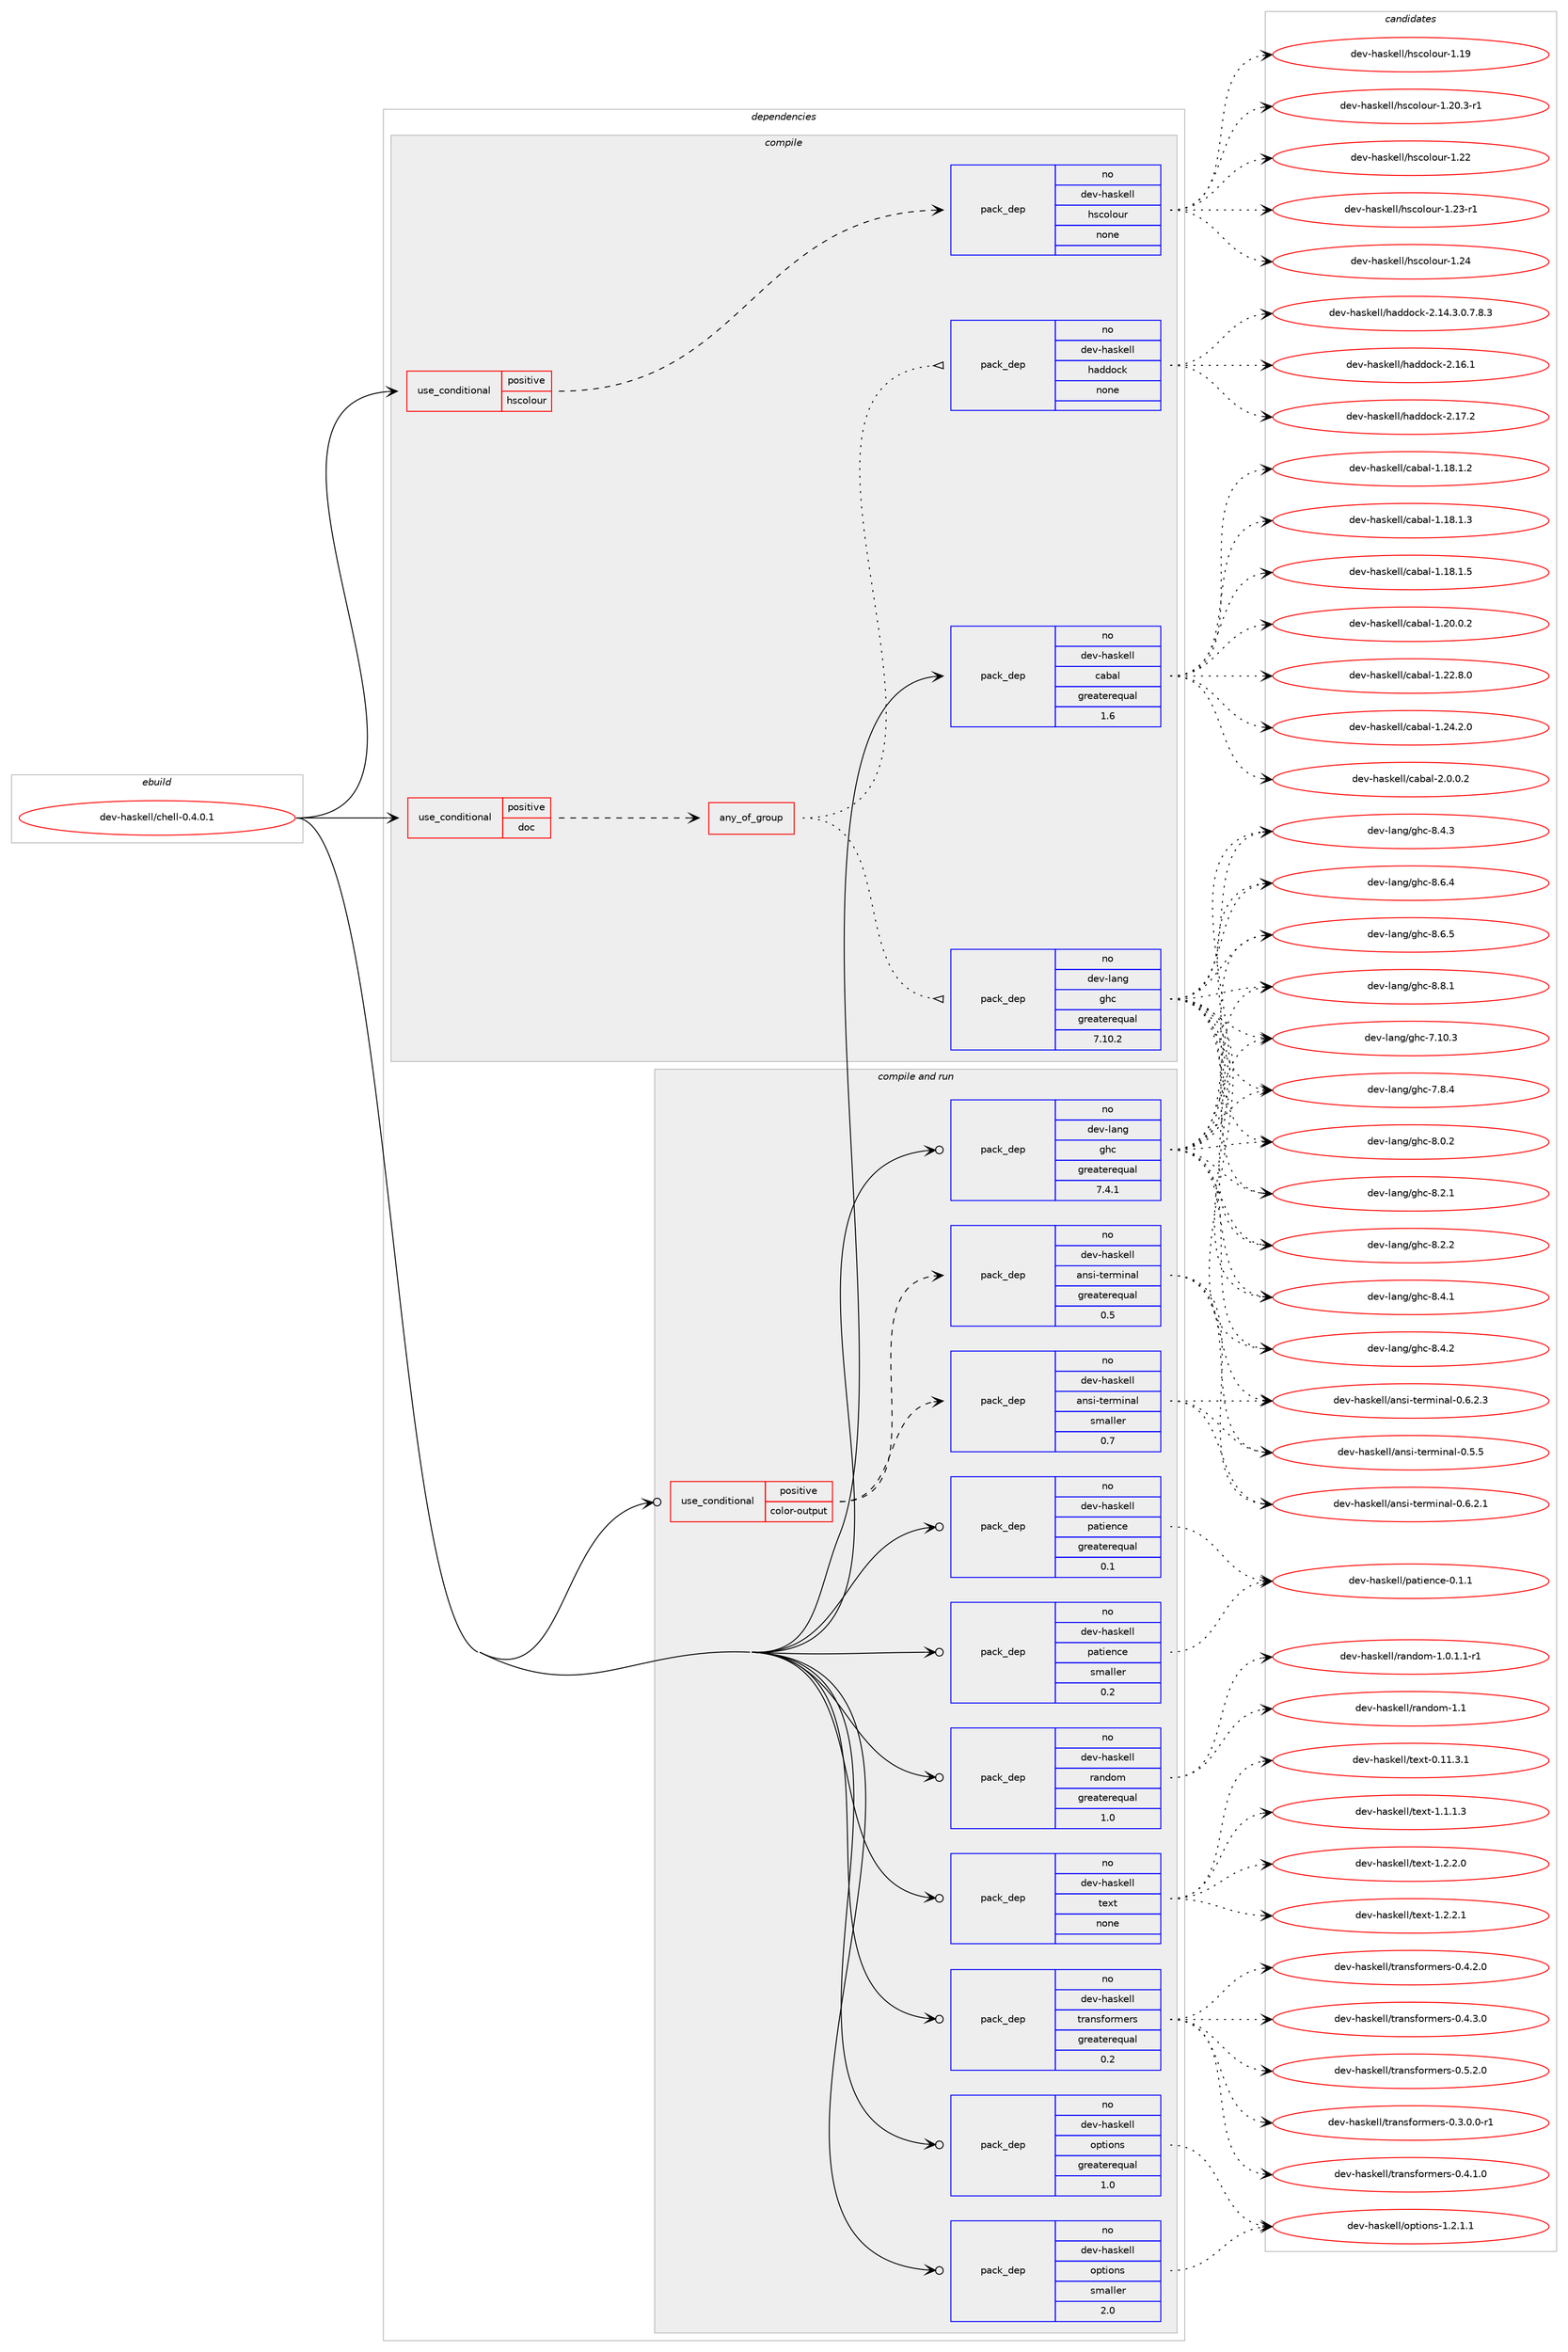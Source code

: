 digraph prolog {

# *************
# Graph options
# *************

newrank=true;
concentrate=true;
compound=true;
graph [rankdir=LR,fontname=Helvetica,fontsize=10,ranksep=1.5];#, ranksep=2.5, nodesep=0.2];
edge  [arrowhead=vee];
node  [fontname=Helvetica,fontsize=10];

# **********
# The ebuild
# **********

subgraph cluster_leftcol {
color=gray;
rank=same;
label=<<i>ebuild</i>>;
id [label="dev-haskell/chell-0.4.0.1", color=red, width=4, href="../dev-haskell/chell-0.4.0.1.svg"];
}

# ****************
# The dependencies
# ****************

subgraph cluster_midcol {
color=gray;
label=<<i>dependencies</i>>;
subgraph cluster_compile {
fillcolor="#eeeeee";
style=filled;
label=<<i>compile</i>>;
subgraph cond125093 {
dependency528625 [label=<<TABLE BORDER="0" CELLBORDER="1" CELLSPACING="0" CELLPADDING="4"><TR><TD ROWSPAN="3" CELLPADDING="10">use_conditional</TD></TR><TR><TD>positive</TD></TR><TR><TD>doc</TD></TR></TABLE>>, shape=none, color=red];
subgraph any9601 {
dependency528626 [label=<<TABLE BORDER="0" CELLBORDER="1" CELLSPACING="0" CELLPADDING="4"><TR><TD CELLPADDING="10">any_of_group</TD></TR></TABLE>>, shape=none, color=red];subgraph pack393574 {
dependency528627 [label=<<TABLE BORDER="0" CELLBORDER="1" CELLSPACING="0" CELLPADDING="4" WIDTH="220"><TR><TD ROWSPAN="6" CELLPADDING="30">pack_dep</TD></TR><TR><TD WIDTH="110">no</TD></TR><TR><TD>dev-haskell</TD></TR><TR><TD>haddock</TD></TR><TR><TD>none</TD></TR><TR><TD></TD></TR></TABLE>>, shape=none, color=blue];
}
dependency528626:e -> dependency528627:w [weight=20,style="dotted",arrowhead="oinv"];
subgraph pack393575 {
dependency528628 [label=<<TABLE BORDER="0" CELLBORDER="1" CELLSPACING="0" CELLPADDING="4" WIDTH="220"><TR><TD ROWSPAN="6" CELLPADDING="30">pack_dep</TD></TR><TR><TD WIDTH="110">no</TD></TR><TR><TD>dev-lang</TD></TR><TR><TD>ghc</TD></TR><TR><TD>greaterequal</TD></TR><TR><TD>7.10.2</TD></TR></TABLE>>, shape=none, color=blue];
}
dependency528626:e -> dependency528628:w [weight=20,style="dotted",arrowhead="oinv"];
}
dependency528625:e -> dependency528626:w [weight=20,style="dashed",arrowhead="vee"];
}
id:e -> dependency528625:w [weight=20,style="solid",arrowhead="vee"];
subgraph cond125094 {
dependency528629 [label=<<TABLE BORDER="0" CELLBORDER="1" CELLSPACING="0" CELLPADDING="4"><TR><TD ROWSPAN="3" CELLPADDING="10">use_conditional</TD></TR><TR><TD>positive</TD></TR><TR><TD>hscolour</TD></TR></TABLE>>, shape=none, color=red];
subgraph pack393576 {
dependency528630 [label=<<TABLE BORDER="0" CELLBORDER="1" CELLSPACING="0" CELLPADDING="4" WIDTH="220"><TR><TD ROWSPAN="6" CELLPADDING="30">pack_dep</TD></TR><TR><TD WIDTH="110">no</TD></TR><TR><TD>dev-haskell</TD></TR><TR><TD>hscolour</TD></TR><TR><TD>none</TD></TR><TR><TD></TD></TR></TABLE>>, shape=none, color=blue];
}
dependency528629:e -> dependency528630:w [weight=20,style="dashed",arrowhead="vee"];
}
id:e -> dependency528629:w [weight=20,style="solid",arrowhead="vee"];
subgraph pack393577 {
dependency528631 [label=<<TABLE BORDER="0" CELLBORDER="1" CELLSPACING="0" CELLPADDING="4" WIDTH="220"><TR><TD ROWSPAN="6" CELLPADDING="30">pack_dep</TD></TR><TR><TD WIDTH="110">no</TD></TR><TR><TD>dev-haskell</TD></TR><TR><TD>cabal</TD></TR><TR><TD>greaterequal</TD></TR><TR><TD>1.6</TD></TR></TABLE>>, shape=none, color=blue];
}
id:e -> dependency528631:w [weight=20,style="solid",arrowhead="vee"];
}
subgraph cluster_compileandrun {
fillcolor="#eeeeee";
style=filled;
label=<<i>compile and run</i>>;
subgraph cond125095 {
dependency528632 [label=<<TABLE BORDER="0" CELLBORDER="1" CELLSPACING="0" CELLPADDING="4"><TR><TD ROWSPAN="3" CELLPADDING="10">use_conditional</TD></TR><TR><TD>positive</TD></TR><TR><TD>color-output</TD></TR></TABLE>>, shape=none, color=red];
subgraph pack393578 {
dependency528633 [label=<<TABLE BORDER="0" CELLBORDER="1" CELLSPACING="0" CELLPADDING="4" WIDTH="220"><TR><TD ROWSPAN="6" CELLPADDING="30">pack_dep</TD></TR><TR><TD WIDTH="110">no</TD></TR><TR><TD>dev-haskell</TD></TR><TR><TD>ansi-terminal</TD></TR><TR><TD>greaterequal</TD></TR><TR><TD>0.5</TD></TR></TABLE>>, shape=none, color=blue];
}
dependency528632:e -> dependency528633:w [weight=20,style="dashed",arrowhead="vee"];
subgraph pack393579 {
dependency528634 [label=<<TABLE BORDER="0" CELLBORDER="1" CELLSPACING="0" CELLPADDING="4" WIDTH="220"><TR><TD ROWSPAN="6" CELLPADDING="30">pack_dep</TD></TR><TR><TD WIDTH="110">no</TD></TR><TR><TD>dev-haskell</TD></TR><TR><TD>ansi-terminal</TD></TR><TR><TD>smaller</TD></TR><TR><TD>0.7</TD></TR></TABLE>>, shape=none, color=blue];
}
dependency528632:e -> dependency528634:w [weight=20,style="dashed",arrowhead="vee"];
}
id:e -> dependency528632:w [weight=20,style="solid",arrowhead="odotvee"];
subgraph pack393580 {
dependency528635 [label=<<TABLE BORDER="0" CELLBORDER="1" CELLSPACING="0" CELLPADDING="4" WIDTH="220"><TR><TD ROWSPAN="6" CELLPADDING="30">pack_dep</TD></TR><TR><TD WIDTH="110">no</TD></TR><TR><TD>dev-haskell</TD></TR><TR><TD>options</TD></TR><TR><TD>greaterequal</TD></TR><TR><TD>1.0</TD></TR></TABLE>>, shape=none, color=blue];
}
id:e -> dependency528635:w [weight=20,style="solid",arrowhead="odotvee"];
subgraph pack393581 {
dependency528636 [label=<<TABLE BORDER="0" CELLBORDER="1" CELLSPACING="0" CELLPADDING="4" WIDTH="220"><TR><TD ROWSPAN="6" CELLPADDING="30">pack_dep</TD></TR><TR><TD WIDTH="110">no</TD></TR><TR><TD>dev-haskell</TD></TR><TR><TD>options</TD></TR><TR><TD>smaller</TD></TR><TR><TD>2.0</TD></TR></TABLE>>, shape=none, color=blue];
}
id:e -> dependency528636:w [weight=20,style="solid",arrowhead="odotvee"];
subgraph pack393582 {
dependency528637 [label=<<TABLE BORDER="0" CELLBORDER="1" CELLSPACING="0" CELLPADDING="4" WIDTH="220"><TR><TD ROWSPAN="6" CELLPADDING="30">pack_dep</TD></TR><TR><TD WIDTH="110">no</TD></TR><TR><TD>dev-haskell</TD></TR><TR><TD>patience</TD></TR><TR><TD>greaterequal</TD></TR><TR><TD>0.1</TD></TR></TABLE>>, shape=none, color=blue];
}
id:e -> dependency528637:w [weight=20,style="solid",arrowhead="odotvee"];
subgraph pack393583 {
dependency528638 [label=<<TABLE BORDER="0" CELLBORDER="1" CELLSPACING="0" CELLPADDING="4" WIDTH="220"><TR><TD ROWSPAN="6" CELLPADDING="30">pack_dep</TD></TR><TR><TD WIDTH="110">no</TD></TR><TR><TD>dev-haskell</TD></TR><TR><TD>patience</TD></TR><TR><TD>smaller</TD></TR><TR><TD>0.2</TD></TR></TABLE>>, shape=none, color=blue];
}
id:e -> dependency528638:w [weight=20,style="solid",arrowhead="odotvee"];
subgraph pack393584 {
dependency528639 [label=<<TABLE BORDER="0" CELLBORDER="1" CELLSPACING="0" CELLPADDING="4" WIDTH="220"><TR><TD ROWSPAN="6" CELLPADDING="30">pack_dep</TD></TR><TR><TD WIDTH="110">no</TD></TR><TR><TD>dev-haskell</TD></TR><TR><TD>random</TD></TR><TR><TD>greaterequal</TD></TR><TR><TD>1.0</TD></TR></TABLE>>, shape=none, color=blue];
}
id:e -> dependency528639:w [weight=20,style="solid",arrowhead="odotvee"];
subgraph pack393585 {
dependency528640 [label=<<TABLE BORDER="0" CELLBORDER="1" CELLSPACING="0" CELLPADDING="4" WIDTH="220"><TR><TD ROWSPAN="6" CELLPADDING="30">pack_dep</TD></TR><TR><TD WIDTH="110">no</TD></TR><TR><TD>dev-haskell</TD></TR><TR><TD>text</TD></TR><TR><TD>none</TD></TR><TR><TD></TD></TR></TABLE>>, shape=none, color=blue];
}
id:e -> dependency528640:w [weight=20,style="solid",arrowhead="odotvee"];
subgraph pack393586 {
dependency528641 [label=<<TABLE BORDER="0" CELLBORDER="1" CELLSPACING="0" CELLPADDING="4" WIDTH="220"><TR><TD ROWSPAN="6" CELLPADDING="30">pack_dep</TD></TR><TR><TD WIDTH="110">no</TD></TR><TR><TD>dev-haskell</TD></TR><TR><TD>transformers</TD></TR><TR><TD>greaterequal</TD></TR><TR><TD>0.2</TD></TR></TABLE>>, shape=none, color=blue];
}
id:e -> dependency528641:w [weight=20,style="solid",arrowhead="odotvee"];
subgraph pack393587 {
dependency528642 [label=<<TABLE BORDER="0" CELLBORDER="1" CELLSPACING="0" CELLPADDING="4" WIDTH="220"><TR><TD ROWSPAN="6" CELLPADDING="30">pack_dep</TD></TR><TR><TD WIDTH="110">no</TD></TR><TR><TD>dev-lang</TD></TR><TR><TD>ghc</TD></TR><TR><TD>greaterequal</TD></TR><TR><TD>7.4.1</TD></TR></TABLE>>, shape=none, color=blue];
}
id:e -> dependency528642:w [weight=20,style="solid",arrowhead="odotvee"];
}
subgraph cluster_run {
fillcolor="#eeeeee";
style=filled;
label=<<i>run</i>>;
}
}

# **************
# The candidates
# **************

subgraph cluster_choices {
rank=same;
color=gray;
label=<<i>candidates</i>>;

subgraph choice393574 {
color=black;
nodesep=1;
choice1001011184510497115107101108108471049710010011199107455046495246514648465546564651 [label="dev-haskell/haddock-2.14.3.0.7.8.3", color=red, width=4,href="../dev-haskell/haddock-2.14.3.0.7.8.3.svg"];
choice100101118451049711510710110810847104971001001119910745504649544649 [label="dev-haskell/haddock-2.16.1", color=red, width=4,href="../dev-haskell/haddock-2.16.1.svg"];
choice100101118451049711510710110810847104971001001119910745504649554650 [label="dev-haskell/haddock-2.17.2", color=red, width=4,href="../dev-haskell/haddock-2.17.2.svg"];
dependency528627:e -> choice1001011184510497115107101108108471049710010011199107455046495246514648465546564651:w [style=dotted,weight="100"];
dependency528627:e -> choice100101118451049711510710110810847104971001001119910745504649544649:w [style=dotted,weight="100"];
dependency528627:e -> choice100101118451049711510710110810847104971001001119910745504649554650:w [style=dotted,weight="100"];
}
subgraph choice393575 {
color=black;
nodesep=1;
choice1001011184510897110103471031049945554649484651 [label="dev-lang/ghc-7.10.3", color=red, width=4,href="../dev-lang/ghc-7.10.3.svg"];
choice10010111845108971101034710310499455546564652 [label="dev-lang/ghc-7.8.4", color=red, width=4,href="../dev-lang/ghc-7.8.4.svg"];
choice10010111845108971101034710310499455646484650 [label="dev-lang/ghc-8.0.2", color=red, width=4,href="../dev-lang/ghc-8.0.2.svg"];
choice10010111845108971101034710310499455646504649 [label="dev-lang/ghc-8.2.1", color=red, width=4,href="../dev-lang/ghc-8.2.1.svg"];
choice10010111845108971101034710310499455646504650 [label="dev-lang/ghc-8.2.2", color=red, width=4,href="../dev-lang/ghc-8.2.2.svg"];
choice10010111845108971101034710310499455646524649 [label="dev-lang/ghc-8.4.1", color=red, width=4,href="../dev-lang/ghc-8.4.1.svg"];
choice10010111845108971101034710310499455646524650 [label="dev-lang/ghc-8.4.2", color=red, width=4,href="../dev-lang/ghc-8.4.2.svg"];
choice10010111845108971101034710310499455646524651 [label="dev-lang/ghc-8.4.3", color=red, width=4,href="../dev-lang/ghc-8.4.3.svg"];
choice10010111845108971101034710310499455646544652 [label="dev-lang/ghc-8.6.4", color=red, width=4,href="../dev-lang/ghc-8.6.4.svg"];
choice10010111845108971101034710310499455646544653 [label="dev-lang/ghc-8.6.5", color=red, width=4,href="../dev-lang/ghc-8.6.5.svg"];
choice10010111845108971101034710310499455646564649 [label="dev-lang/ghc-8.8.1", color=red, width=4,href="../dev-lang/ghc-8.8.1.svg"];
dependency528628:e -> choice1001011184510897110103471031049945554649484651:w [style=dotted,weight="100"];
dependency528628:e -> choice10010111845108971101034710310499455546564652:w [style=dotted,weight="100"];
dependency528628:e -> choice10010111845108971101034710310499455646484650:w [style=dotted,weight="100"];
dependency528628:e -> choice10010111845108971101034710310499455646504649:w [style=dotted,weight="100"];
dependency528628:e -> choice10010111845108971101034710310499455646504650:w [style=dotted,weight="100"];
dependency528628:e -> choice10010111845108971101034710310499455646524649:w [style=dotted,weight="100"];
dependency528628:e -> choice10010111845108971101034710310499455646524650:w [style=dotted,weight="100"];
dependency528628:e -> choice10010111845108971101034710310499455646524651:w [style=dotted,weight="100"];
dependency528628:e -> choice10010111845108971101034710310499455646544652:w [style=dotted,weight="100"];
dependency528628:e -> choice10010111845108971101034710310499455646544653:w [style=dotted,weight="100"];
dependency528628:e -> choice10010111845108971101034710310499455646564649:w [style=dotted,weight="100"];
}
subgraph choice393576 {
color=black;
nodesep=1;
choice100101118451049711510710110810847104115991111081111171144549464957 [label="dev-haskell/hscolour-1.19", color=red, width=4,href="../dev-haskell/hscolour-1.19.svg"];
choice10010111845104971151071011081084710411599111108111117114454946504846514511449 [label="dev-haskell/hscolour-1.20.3-r1", color=red, width=4,href="../dev-haskell/hscolour-1.20.3-r1.svg"];
choice100101118451049711510710110810847104115991111081111171144549465050 [label="dev-haskell/hscolour-1.22", color=red, width=4,href="../dev-haskell/hscolour-1.22.svg"];
choice1001011184510497115107101108108471041159911110811111711445494650514511449 [label="dev-haskell/hscolour-1.23-r1", color=red, width=4,href="../dev-haskell/hscolour-1.23-r1.svg"];
choice100101118451049711510710110810847104115991111081111171144549465052 [label="dev-haskell/hscolour-1.24", color=red, width=4,href="../dev-haskell/hscolour-1.24.svg"];
dependency528630:e -> choice100101118451049711510710110810847104115991111081111171144549464957:w [style=dotted,weight="100"];
dependency528630:e -> choice10010111845104971151071011081084710411599111108111117114454946504846514511449:w [style=dotted,weight="100"];
dependency528630:e -> choice100101118451049711510710110810847104115991111081111171144549465050:w [style=dotted,weight="100"];
dependency528630:e -> choice1001011184510497115107101108108471041159911110811111711445494650514511449:w [style=dotted,weight="100"];
dependency528630:e -> choice100101118451049711510710110810847104115991111081111171144549465052:w [style=dotted,weight="100"];
}
subgraph choice393577 {
color=black;
nodesep=1;
choice10010111845104971151071011081084799979897108454946495646494650 [label="dev-haskell/cabal-1.18.1.2", color=red, width=4,href="../dev-haskell/cabal-1.18.1.2.svg"];
choice10010111845104971151071011081084799979897108454946495646494651 [label="dev-haskell/cabal-1.18.1.3", color=red, width=4,href="../dev-haskell/cabal-1.18.1.3.svg"];
choice10010111845104971151071011081084799979897108454946495646494653 [label="dev-haskell/cabal-1.18.1.5", color=red, width=4,href="../dev-haskell/cabal-1.18.1.5.svg"];
choice10010111845104971151071011081084799979897108454946504846484650 [label="dev-haskell/cabal-1.20.0.2", color=red, width=4,href="../dev-haskell/cabal-1.20.0.2.svg"];
choice10010111845104971151071011081084799979897108454946505046564648 [label="dev-haskell/cabal-1.22.8.0", color=red, width=4,href="../dev-haskell/cabal-1.22.8.0.svg"];
choice10010111845104971151071011081084799979897108454946505246504648 [label="dev-haskell/cabal-1.24.2.0", color=red, width=4,href="../dev-haskell/cabal-1.24.2.0.svg"];
choice100101118451049711510710110810847999798971084550464846484650 [label="dev-haskell/cabal-2.0.0.2", color=red, width=4,href="../dev-haskell/cabal-2.0.0.2.svg"];
dependency528631:e -> choice10010111845104971151071011081084799979897108454946495646494650:w [style=dotted,weight="100"];
dependency528631:e -> choice10010111845104971151071011081084799979897108454946495646494651:w [style=dotted,weight="100"];
dependency528631:e -> choice10010111845104971151071011081084799979897108454946495646494653:w [style=dotted,weight="100"];
dependency528631:e -> choice10010111845104971151071011081084799979897108454946504846484650:w [style=dotted,weight="100"];
dependency528631:e -> choice10010111845104971151071011081084799979897108454946505046564648:w [style=dotted,weight="100"];
dependency528631:e -> choice10010111845104971151071011081084799979897108454946505246504648:w [style=dotted,weight="100"];
dependency528631:e -> choice100101118451049711510710110810847999798971084550464846484650:w [style=dotted,weight="100"];
}
subgraph choice393578 {
color=black;
nodesep=1;
choice100101118451049711510710110810847971101151054511610111410910511097108454846534653 [label="dev-haskell/ansi-terminal-0.5.5", color=red, width=4,href="../dev-haskell/ansi-terminal-0.5.5.svg"];
choice1001011184510497115107101108108479711011510545116101114109105110971084548465446504649 [label="dev-haskell/ansi-terminal-0.6.2.1", color=red, width=4,href="../dev-haskell/ansi-terminal-0.6.2.1.svg"];
choice1001011184510497115107101108108479711011510545116101114109105110971084548465446504651 [label="dev-haskell/ansi-terminal-0.6.2.3", color=red, width=4,href="../dev-haskell/ansi-terminal-0.6.2.3.svg"];
dependency528633:e -> choice100101118451049711510710110810847971101151054511610111410910511097108454846534653:w [style=dotted,weight="100"];
dependency528633:e -> choice1001011184510497115107101108108479711011510545116101114109105110971084548465446504649:w [style=dotted,weight="100"];
dependency528633:e -> choice1001011184510497115107101108108479711011510545116101114109105110971084548465446504651:w [style=dotted,weight="100"];
}
subgraph choice393579 {
color=black;
nodesep=1;
choice100101118451049711510710110810847971101151054511610111410910511097108454846534653 [label="dev-haskell/ansi-terminal-0.5.5", color=red, width=4,href="../dev-haskell/ansi-terminal-0.5.5.svg"];
choice1001011184510497115107101108108479711011510545116101114109105110971084548465446504649 [label="dev-haskell/ansi-terminal-0.6.2.1", color=red, width=4,href="../dev-haskell/ansi-terminal-0.6.2.1.svg"];
choice1001011184510497115107101108108479711011510545116101114109105110971084548465446504651 [label="dev-haskell/ansi-terminal-0.6.2.3", color=red, width=4,href="../dev-haskell/ansi-terminal-0.6.2.3.svg"];
dependency528634:e -> choice100101118451049711510710110810847971101151054511610111410910511097108454846534653:w [style=dotted,weight="100"];
dependency528634:e -> choice1001011184510497115107101108108479711011510545116101114109105110971084548465446504649:w [style=dotted,weight="100"];
dependency528634:e -> choice1001011184510497115107101108108479711011510545116101114109105110971084548465446504651:w [style=dotted,weight="100"];
}
subgraph choice393580 {
color=black;
nodesep=1;
choice1001011184510497115107101108108471111121161051111101154549465046494649 [label="dev-haskell/options-1.2.1.1", color=red, width=4,href="../dev-haskell/options-1.2.1.1.svg"];
dependency528635:e -> choice1001011184510497115107101108108471111121161051111101154549465046494649:w [style=dotted,weight="100"];
}
subgraph choice393581 {
color=black;
nodesep=1;
choice1001011184510497115107101108108471111121161051111101154549465046494649 [label="dev-haskell/options-1.2.1.1", color=red, width=4,href="../dev-haskell/options-1.2.1.1.svg"];
dependency528636:e -> choice1001011184510497115107101108108471111121161051111101154549465046494649:w [style=dotted,weight="100"];
}
subgraph choice393582 {
color=black;
nodesep=1;
choice1001011184510497115107101108108471129711610510111099101454846494649 [label="dev-haskell/patience-0.1.1", color=red, width=4,href="../dev-haskell/patience-0.1.1.svg"];
dependency528637:e -> choice1001011184510497115107101108108471129711610510111099101454846494649:w [style=dotted,weight="100"];
}
subgraph choice393583 {
color=black;
nodesep=1;
choice1001011184510497115107101108108471129711610510111099101454846494649 [label="dev-haskell/patience-0.1.1", color=red, width=4,href="../dev-haskell/patience-0.1.1.svg"];
dependency528638:e -> choice1001011184510497115107101108108471129711610510111099101454846494649:w [style=dotted,weight="100"];
}
subgraph choice393584 {
color=black;
nodesep=1;
choice1001011184510497115107101108108471149711010011110945494648464946494511449 [label="dev-haskell/random-1.0.1.1-r1", color=red, width=4,href="../dev-haskell/random-1.0.1.1-r1.svg"];
choice1001011184510497115107101108108471149711010011110945494649 [label="dev-haskell/random-1.1", color=red, width=4,href="../dev-haskell/random-1.1.svg"];
dependency528639:e -> choice1001011184510497115107101108108471149711010011110945494648464946494511449:w [style=dotted,weight="100"];
dependency528639:e -> choice1001011184510497115107101108108471149711010011110945494649:w [style=dotted,weight="100"];
}
subgraph choice393585 {
color=black;
nodesep=1;
choice100101118451049711510710110810847116101120116454846494946514649 [label="dev-haskell/text-0.11.3.1", color=red, width=4,href="../dev-haskell/text-0.11.3.1.svg"];
choice1001011184510497115107101108108471161011201164549464946494651 [label="dev-haskell/text-1.1.1.3", color=red, width=4,href="../dev-haskell/text-1.1.1.3.svg"];
choice1001011184510497115107101108108471161011201164549465046504648 [label="dev-haskell/text-1.2.2.0", color=red, width=4,href="../dev-haskell/text-1.2.2.0.svg"];
choice1001011184510497115107101108108471161011201164549465046504649 [label="dev-haskell/text-1.2.2.1", color=red, width=4,href="../dev-haskell/text-1.2.2.1.svg"];
dependency528640:e -> choice100101118451049711510710110810847116101120116454846494946514649:w [style=dotted,weight="100"];
dependency528640:e -> choice1001011184510497115107101108108471161011201164549464946494651:w [style=dotted,weight="100"];
dependency528640:e -> choice1001011184510497115107101108108471161011201164549465046504648:w [style=dotted,weight="100"];
dependency528640:e -> choice1001011184510497115107101108108471161011201164549465046504649:w [style=dotted,weight="100"];
}
subgraph choice393586 {
color=black;
nodesep=1;
choice1001011184510497115107101108108471161149711011510211111410910111411545484651464846484511449 [label="dev-haskell/transformers-0.3.0.0-r1", color=red, width=4,href="../dev-haskell/transformers-0.3.0.0-r1.svg"];
choice100101118451049711510710110810847116114971101151021111141091011141154548465246494648 [label="dev-haskell/transformers-0.4.1.0", color=red, width=4,href="../dev-haskell/transformers-0.4.1.0.svg"];
choice100101118451049711510710110810847116114971101151021111141091011141154548465246504648 [label="dev-haskell/transformers-0.4.2.0", color=red, width=4,href="../dev-haskell/transformers-0.4.2.0.svg"];
choice100101118451049711510710110810847116114971101151021111141091011141154548465246514648 [label="dev-haskell/transformers-0.4.3.0", color=red, width=4,href="../dev-haskell/transformers-0.4.3.0.svg"];
choice100101118451049711510710110810847116114971101151021111141091011141154548465346504648 [label="dev-haskell/transformers-0.5.2.0", color=red, width=4,href="../dev-haskell/transformers-0.5.2.0.svg"];
dependency528641:e -> choice1001011184510497115107101108108471161149711011510211111410910111411545484651464846484511449:w [style=dotted,weight="100"];
dependency528641:e -> choice100101118451049711510710110810847116114971101151021111141091011141154548465246494648:w [style=dotted,weight="100"];
dependency528641:e -> choice100101118451049711510710110810847116114971101151021111141091011141154548465246504648:w [style=dotted,weight="100"];
dependency528641:e -> choice100101118451049711510710110810847116114971101151021111141091011141154548465246514648:w [style=dotted,weight="100"];
dependency528641:e -> choice100101118451049711510710110810847116114971101151021111141091011141154548465346504648:w [style=dotted,weight="100"];
}
subgraph choice393587 {
color=black;
nodesep=1;
choice1001011184510897110103471031049945554649484651 [label="dev-lang/ghc-7.10.3", color=red, width=4,href="../dev-lang/ghc-7.10.3.svg"];
choice10010111845108971101034710310499455546564652 [label="dev-lang/ghc-7.8.4", color=red, width=4,href="../dev-lang/ghc-7.8.4.svg"];
choice10010111845108971101034710310499455646484650 [label="dev-lang/ghc-8.0.2", color=red, width=4,href="../dev-lang/ghc-8.0.2.svg"];
choice10010111845108971101034710310499455646504649 [label="dev-lang/ghc-8.2.1", color=red, width=4,href="../dev-lang/ghc-8.2.1.svg"];
choice10010111845108971101034710310499455646504650 [label="dev-lang/ghc-8.2.2", color=red, width=4,href="../dev-lang/ghc-8.2.2.svg"];
choice10010111845108971101034710310499455646524649 [label="dev-lang/ghc-8.4.1", color=red, width=4,href="../dev-lang/ghc-8.4.1.svg"];
choice10010111845108971101034710310499455646524650 [label="dev-lang/ghc-8.4.2", color=red, width=4,href="../dev-lang/ghc-8.4.2.svg"];
choice10010111845108971101034710310499455646524651 [label="dev-lang/ghc-8.4.3", color=red, width=4,href="../dev-lang/ghc-8.4.3.svg"];
choice10010111845108971101034710310499455646544652 [label="dev-lang/ghc-8.6.4", color=red, width=4,href="../dev-lang/ghc-8.6.4.svg"];
choice10010111845108971101034710310499455646544653 [label="dev-lang/ghc-8.6.5", color=red, width=4,href="../dev-lang/ghc-8.6.5.svg"];
choice10010111845108971101034710310499455646564649 [label="dev-lang/ghc-8.8.1", color=red, width=4,href="../dev-lang/ghc-8.8.1.svg"];
dependency528642:e -> choice1001011184510897110103471031049945554649484651:w [style=dotted,weight="100"];
dependency528642:e -> choice10010111845108971101034710310499455546564652:w [style=dotted,weight="100"];
dependency528642:e -> choice10010111845108971101034710310499455646484650:w [style=dotted,weight="100"];
dependency528642:e -> choice10010111845108971101034710310499455646504649:w [style=dotted,weight="100"];
dependency528642:e -> choice10010111845108971101034710310499455646504650:w [style=dotted,weight="100"];
dependency528642:e -> choice10010111845108971101034710310499455646524649:w [style=dotted,weight="100"];
dependency528642:e -> choice10010111845108971101034710310499455646524650:w [style=dotted,weight="100"];
dependency528642:e -> choice10010111845108971101034710310499455646524651:w [style=dotted,weight="100"];
dependency528642:e -> choice10010111845108971101034710310499455646544652:w [style=dotted,weight="100"];
dependency528642:e -> choice10010111845108971101034710310499455646544653:w [style=dotted,weight="100"];
dependency528642:e -> choice10010111845108971101034710310499455646564649:w [style=dotted,weight="100"];
}
}

}
